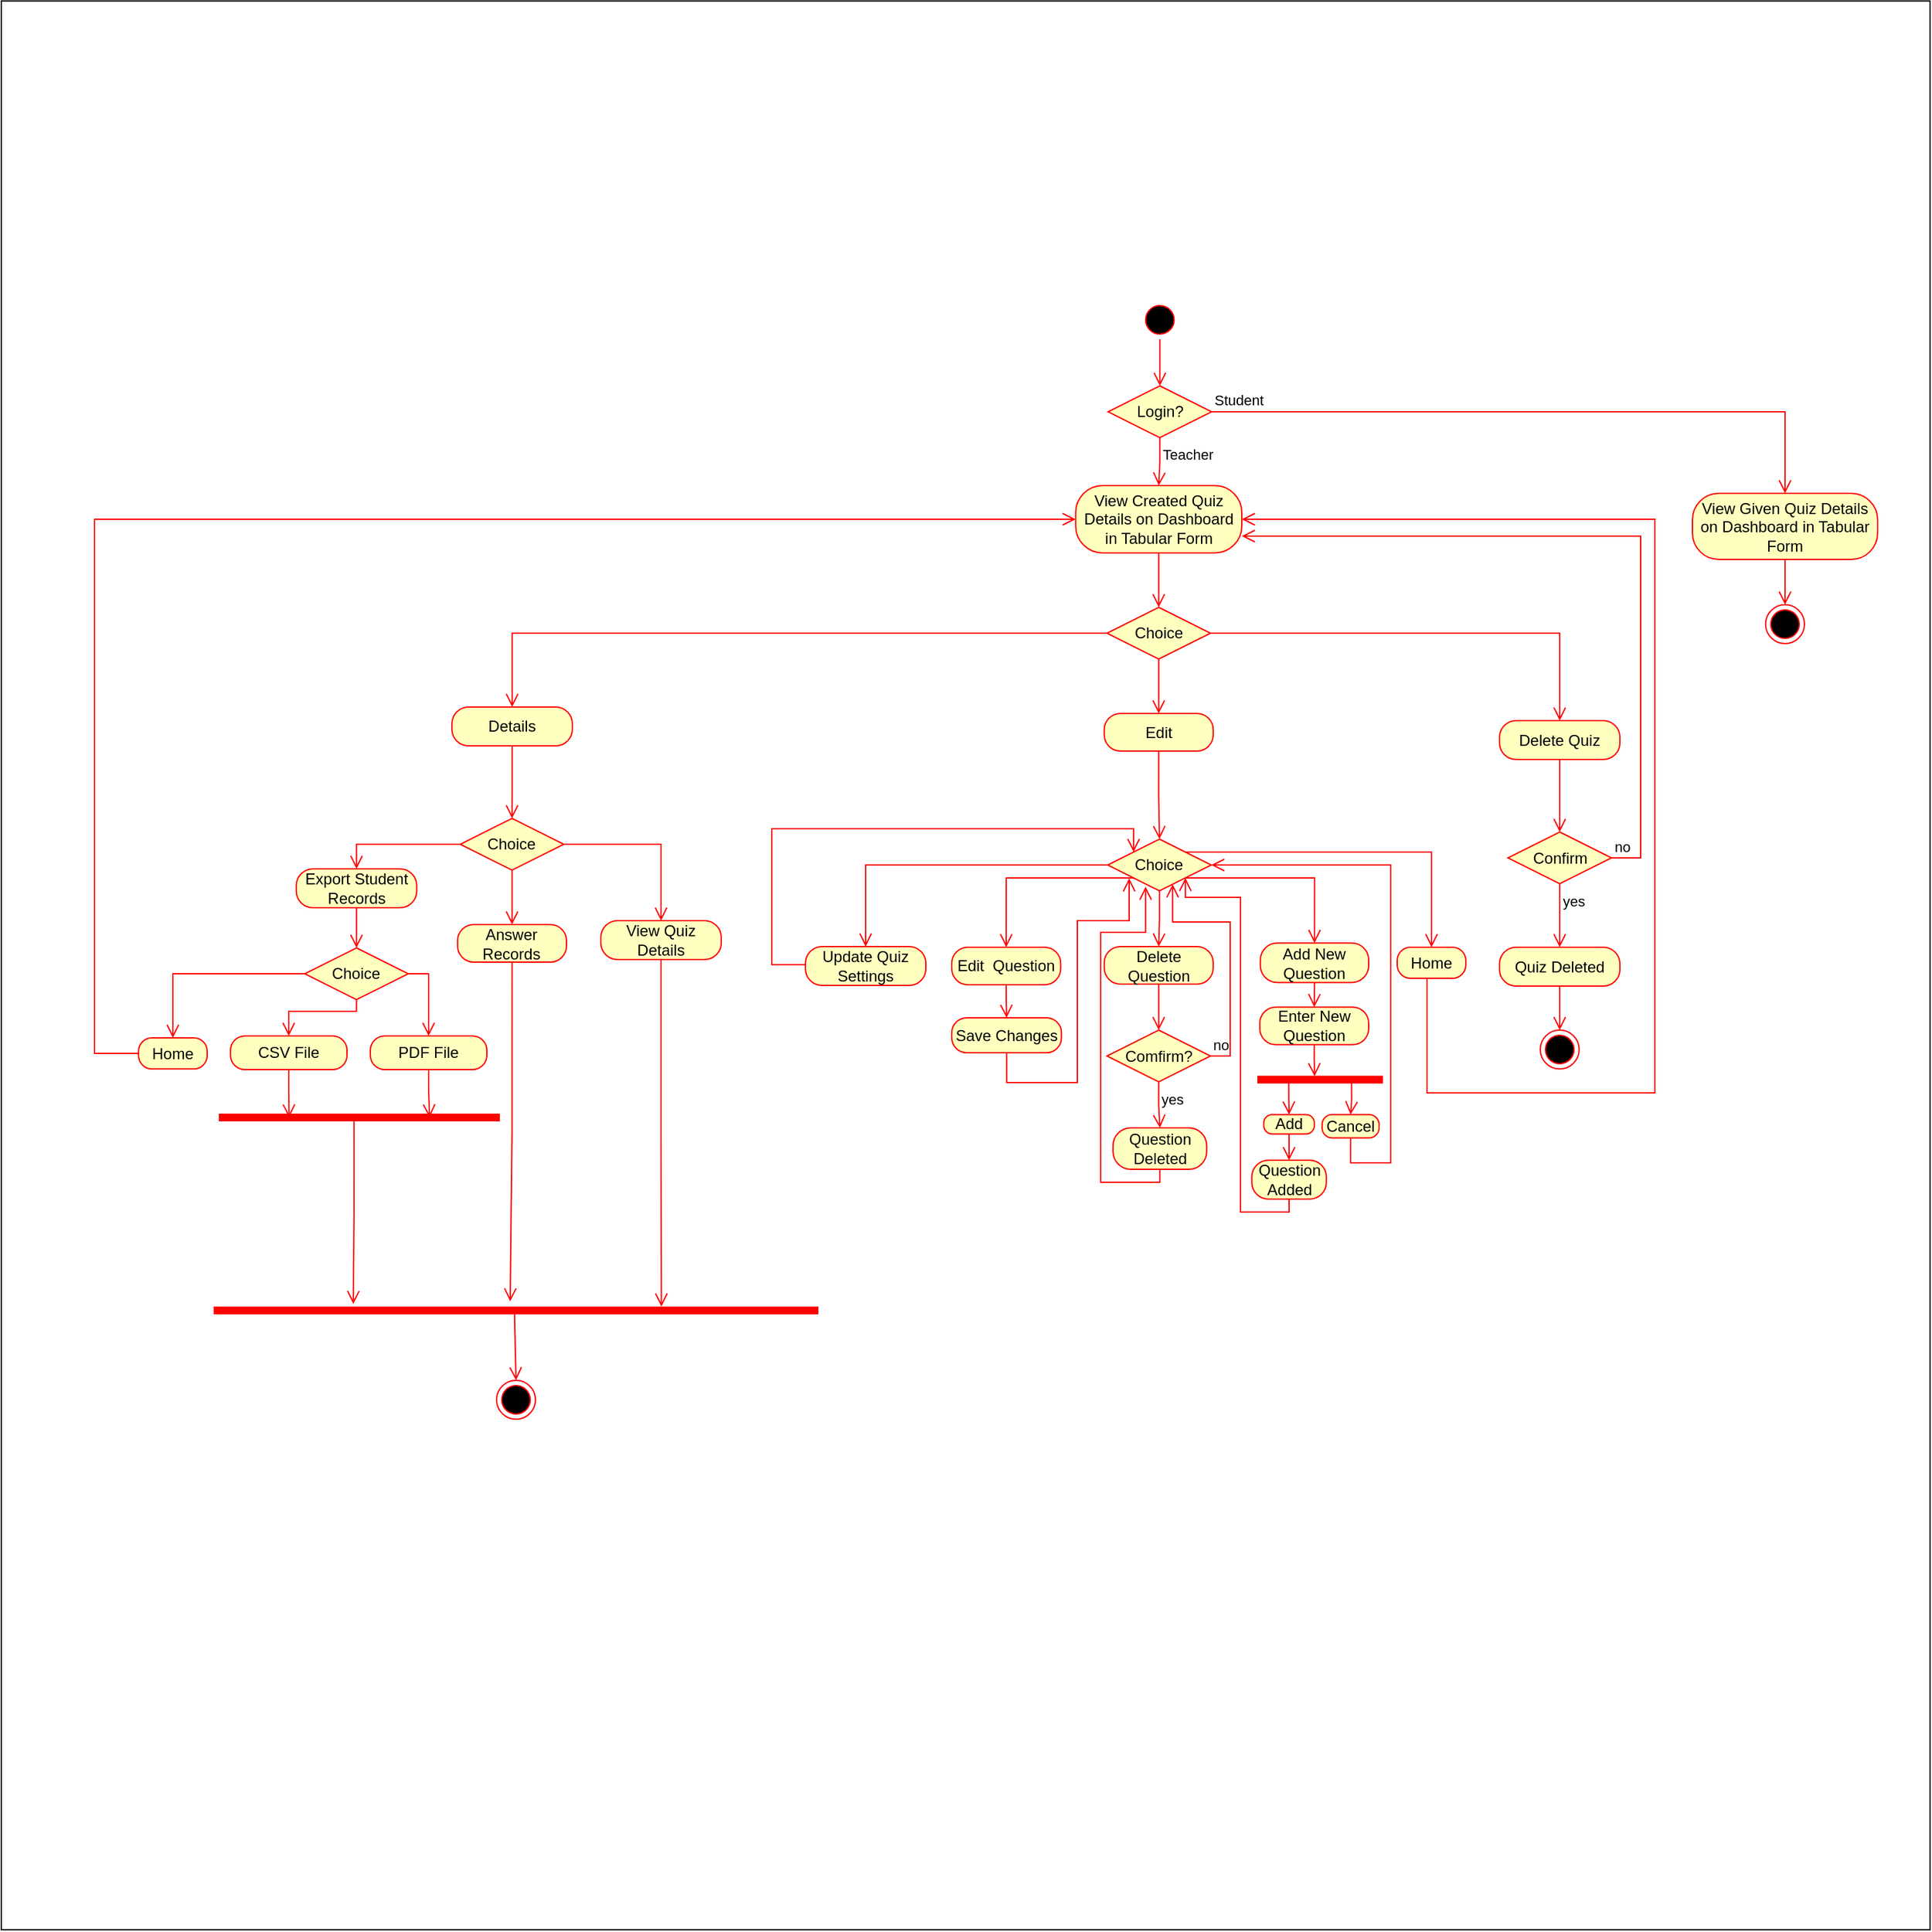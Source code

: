 <mxfile version="23.0.2" type="device">
  <diagram name="Page-1" id="2fJcGlAFP10mFMeL1n3p">
    <mxGraphModel dx="6544" dy="2824" grid="0" gridSize="10" guides="1" tooltips="1" connect="1" arrows="1" fold="1" page="0" pageScale="1" pageWidth="827" pageHeight="1169" math="0" shadow="0">
      <root>
        <mxCell id="0" />
        <mxCell id="1" parent="0" />
        <mxCell id="0Ua5E3VJeulz5l_jUgdA-70" value="" style="whiteSpace=wrap;html=1;aspect=fixed;fillColor=none;" parent="1" vertex="1">
          <mxGeometry x="-2267" y="-325.25" width="1489.5" height="1489.5" as="geometry" />
        </mxCell>
        <mxCell id="vBNEGQhEsHAN2P_JnBU3-4" value="" style="ellipse;html=1;shape=startState;fillColor=#000000;strokeColor=#ff0000;" parent="1" vertex="1">
          <mxGeometry x="-1387.27" y="-94.0" width="30" height="30" as="geometry" />
        </mxCell>
        <mxCell id="vBNEGQhEsHAN2P_JnBU3-5" value="" style="html=1;verticalAlign=bottom;endArrow=open;endSize=8;strokeColor=#ff0000;rounded=0;edgeStyle=orthogonalEdgeStyle;entryX=0.5;entryY=0;entryDx=0;entryDy=0;" parent="1" source="vBNEGQhEsHAN2P_JnBU3-4" target="5RerIEgN9e02NIq5gecx-35" edge="1">
          <mxGeometry relative="1" as="geometry">
            <mxPoint x="-1371.77" y="-33" as="targetPoint" />
          </mxGeometry>
        </mxCell>
        <mxCell id="vBNEGQhEsHAN2P_JnBU3-9" value="Delete Question" style="rounded=1;whiteSpace=wrap;html=1;arcSize=43;fontColor=#000000;fillColor=#ffffc0;strokeColor=#ff0000;" parent="1" vertex="1">
          <mxGeometry x="-1415.22" y="405" width="84.12" height="29" as="geometry" />
        </mxCell>
        <mxCell id="bBVDjb1Iw1jjZOPMRiYV-6" value="Choice" style="rhombus;whiteSpace=wrap;html=1;fontColor=#000000;fillColor=#ffffc0;strokeColor=#ff0000;" parent="1" vertex="1">
          <mxGeometry x="-1412.58" y="322" width="80" height="40" as="geometry" />
        </mxCell>
        <mxCell id="BYvYoB54RzEUqweGQ_cK-1" value="View Created Quiz Details on Dashboard in Tabular Form" style="rounded=1;whiteSpace=wrap;html=1;arcSize=40;fontColor=#000000;fillColor=#ffffc0;strokeColor=#ff0000;" parent="1" vertex="1">
          <mxGeometry x="-1437.29" y="49" width="128.27" height="52" as="geometry" />
        </mxCell>
        <mxCell id="5RerIEgN9e02NIq5gecx-22" value="" style="edgeStyle=orthogonalEdgeStyle;html=1;verticalAlign=bottom;endArrow=open;endSize=8;strokeColor=#ff0000;rounded=0;exitX=0.5;exitY=1;exitDx=0;exitDy=0;entryX=1;entryY=0.5;entryDx=0;entryDy=0;" parent="1" source="TpdrdtEgg3zLDzQh49ds-70" edge="1" target="BYvYoB54RzEUqweGQ_cK-1">
          <mxGeometry relative="1" as="geometry">
            <mxPoint x="-1213.4" y="486" as="targetPoint" />
            <mxPoint x="-1210.65" y="447" as="sourcePoint" />
            <Array as="points">
              <mxPoint x="-1166" y="518" />
              <mxPoint x="-990" y="518" />
              <mxPoint x="-990" y="75" />
            </Array>
          </mxGeometry>
        </mxCell>
        <mxCell id="5RerIEgN9e02NIq5gecx-23" value="" style="html=1;verticalAlign=bottom;endArrow=open;endSize=8;strokeColor=#ff0000;rounded=0;exitX=0;exitY=0.5;exitDx=0;exitDy=0;entryX=0;entryY=0;entryDx=0;entryDy=0;edgeStyle=orthogonalEdgeStyle;" parent="1" source="TpdrdtEgg3zLDzQh49ds-65" edge="1" target="bBVDjb1Iw1jjZOPMRiYV-6">
          <mxGeometry relative="1" as="geometry">
            <mxPoint x="-1555.25" y="486" as="targetPoint" />
            <mxPoint x="-1437" y="448" as="sourcePoint" />
            <Array as="points">
              <mxPoint x="-1672" y="419" />
              <mxPoint x="-1672" y="314" />
              <mxPoint x="-1393" y="314" />
            </Array>
          </mxGeometry>
        </mxCell>
        <mxCell id="5RerIEgN9e02NIq5gecx-30" value="" style="edgeStyle=orthogonalEdgeStyle;html=1;verticalAlign=bottom;endArrow=open;endSize=8;strokeColor=#ff0000;rounded=0;exitX=0.5;exitY=1;exitDx=0;exitDy=0;entryX=0.5;entryY=0;entryDx=0;entryDy=0;" parent="1" source="BYvYoB54RzEUqweGQ_cK-1" target="0Ua5E3VJeulz5l_jUgdA-2" edge="1">
          <mxGeometry relative="1" as="geometry">
            <mxPoint x="-1372.27" y="121.58" as="targetPoint" />
            <mxPoint x="-1361.77" y="165" as="sourcePoint" />
          </mxGeometry>
        </mxCell>
        <mxCell id="5RerIEgN9e02NIq5gecx-35" value="Login?" style="rhombus;whiteSpace=wrap;html=1;fontColor=#000000;fillColor=#ffffc0;strokeColor=#ff0000;" parent="1" vertex="1">
          <mxGeometry x="-1412.27" y="-28" width="80" height="40" as="geometry" />
        </mxCell>
        <mxCell id="5RerIEgN9e02NIq5gecx-36" value="Student" style="edgeStyle=orthogonalEdgeStyle;html=1;align=left;verticalAlign=bottom;endArrow=open;endSize=8;strokeColor=#ff0000;rounded=0;entryX=0.5;entryY=0;entryDx=0;entryDy=0;" parent="1" source="5RerIEgN9e02NIq5gecx-35" target="5RerIEgN9e02NIq5gecx-39" edge="1">
          <mxGeometry x="-1" relative="1" as="geometry">
            <mxPoint x="-785.54" y="-60.58" as="targetPoint" />
          </mxGeometry>
        </mxCell>
        <mxCell id="5RerIEgN9e02NIq5gecx-37" value="Teacher" style="edgeStyle=orthogonalEdgeStyle;html=1;align=left;verticalAlign=top;endArrow=open;endSize=8;strokeColor=#ff0000;rounded=0;entryX=0.5;entryY=0;entryDx=0;entryDy=0;" parent="1" source="5RerIEgN9e02NIq5gecx-35" target="BYvYoB54RzEUqweGQ_cK-1" edge="1">
          <mxGeometry x="-1" relative="1" as="geometry">
            <mxPoint x="-1373.77" y="44" as="targetPoint" />
          </mxGeometry>
        </mxCell>
        <mxCell id="5RerIEgN9e02NIq5gecx-39" value="View Given Quiz Details on Dashboard in Tabular Form" style="rounded=1;whiteSpace=wrap;html=1;arcSize=40;fontColor=#000000;fillColor=#ffffc0;strokeColor=#ff0000;" parent="1" vertex="1">
          <mxGeometry x="-961" y="55" width="143" height="51.02" as="geometry" />
        </mxCell>
        <mxCell id="5RerIEgN9e02NIq5gecx-43" value="" style="edgeStyle=orthogonalEdgeStyle;html=1;verticalAlign=bottom;endArrow=open;endSize=8;strokeColor=#ff0000;rounded=0;exitX=0.5;exitY=1;exitDx=0;exitDy=0;entryX=0.5;entryY=0;entryDx=0;entryDy=0;" parent="1" source="5RerIEgN9e02NIq5gecx-39" target="5RerIEgN9e02NIq5gecx-49" edge="1">
          <mxGeometry relative="1" as="geometry">
            <mxPoint x="-901" y="349.02" as="targetPoint" />
            <mxPoint x="-865.0" y="117" as="sourcePoint" />
          </mxGeometry>
        </mxCell>
        <mxCell id="5RerIEgN9e02NIq5gecx-49" value="" style="ellipse;html=1;shape=endState;fillColor=#000000;strokeColor=#ff0000;" parent="1" vertex="1">
          <mxGeometry x="-904.5" y="141.02" width="30" height="30" as="geometry" />
        </mxCell>
        <mxCell id="TpdrdtEgg3zLDzQh49ds-64" value="" style="edgeStyle=orthogonalEdgeStyle;html=1;verticalAlign=bottom;endArrow=open;endSize=8;strokeColor=#ff0000;rounded=0;exitX=0;exitY=0.5;exitDx=0;exitDy=0;entryX=0.5;entryY=0;entryDx=0;entryDy=0;" parent="1" source="bBVDjb1Iw1jjZOPMRiYV-6" target="TpdrdtEgg3zLDzQh49ds-65" edge="1">
          <mxGeometry relative="1" as="geometry">
            <mxPoint x="-1773.29" y="387" as="targetPoint" />
            <mxPoint x="-1896.54" y="352" as="sourcePoint" />
          </mxGeometry>
        </mxCell>
        <mxCell id="TpdrdtEgg3zLDzQh49ds-65" value="Update Quiz Settings" style="rounded=1;whiteSpace=wrap;html=1;arcSize=43;fontColor=#000000;fillColor=#ffffc0;strokeColor=#ff0000;" parent="1" vertex="1">
          <mxGeometry x="-1646" y="405" width="93" height="30" as="geometry" />
        </mxCell>
        <mxCell id="TpdrdtEgg3zLDzQh49ds-70" value="Home" style="rounded=1;whiteSpace=wrap;html=1;arcSize=43;fontColor=#000000;fillColor=#ffffc0;strokeColor=#ff0000;" parent="1" vertex="1">
          <mxGeometry x="-1189" y="405.5" width="53" height="24" as="geometry" />
        </mxCell>
        <mxCell id="TpdrdtEgg3zLDzQh49ds-77" value="" style="edgeStyle=orthogonalEdgeStyle;html=1;verticalAlign=bottom;endArrow=open;endSize=8;strokeColor=#ff0000;rounded=0;exitX=0.5;exitY=1;exitDx=0;exitDy=0;entryX=0.5;entryY=0;entryDx=0;entryDy=0;" parent="1" source="0Ua5E3VJeulz5l_jUgdA-1" target="bBVDjb1Iw1jjZOPMRiYV-6" edge="1">
          <mxGeometry relative="1" as="geometry">
            <mxPoint x="-1373" y="298" as="targetPoint" />
            <mxPoint x="-1372.27" y="542" as="sourcePoint" />
          </mxGeometry>
        </mxCell>
        <mxCell id="TpdrdtEgg3zLDzQh49ds-86" value="" style="html=1;verticalAlign=bottom;endArrow=open;endSize=8;strokeColor=#ff0000;rounded=0;exitX=0.5;exitY=1;exitDx=0;exitDy=0;entryX=0.5;entryY=0;entryDx=0;entryDy=0;edgeStyle=orthogonalEdgeStyle;" parent="1" source="bBVDjb1Iw1jjZOPMRiYV-6" target="vBNEGQhEsHAN2P_JnBU3-9" edge="1">
          <mxGeometry relative="1" as="geometry">
            <mxPoint x="-1036" y="450" as="targetPoint" />
            <mxPoint x="-1035" y="405" as="sourcePoint" />
          </mxGeometry>
        </mxCell>
        <mxCell id="TpdrdtEgg3zLDzQh49ds-87" value="" style="html=1;verticalAlign=bottom;endArrow=open;endSize=8;strokeColor=#ff0000;rounded=0;exitX=1;exitY=0;exitDx=0;exitDy=0;entryX=0.5;entryY=0;entryDx=0;entryDy=0;edgeStyle=orthogonalEdgeStyle;" parent="1" source="bBVDjb1Iw1jjZOPMRiYV-6" target="TpdrdtEgg3zLDzQh49ds-70" edge="1">
          <mxGeometry relative="1" as="geometry">
            <mxPoint x="-1300.42" y="414" as="targetPoint" />
            <mxPoint x="-1270" y="342" as="sourcePoint" />
          </mxGeometry>
        </mxCell>
        <mxCell id="0Ua5E3VJeulz5l_jUgdA-1" value="Edit" style="rounded=1;whiteSpace=wrap;html=1;arcSize=43;fontColor=#000000;fillColor=#ffffc0;strokeColor=#ff0000;" parent="1" vertex="1">
          <mxGeometry x="-1415.22" y="225" width="84.12" height="29" as="geometry" />
        </mxCell>
        <mxCell id="0Ua5E3VJeulz5l_jUgdA-2" value="Choice" style="rhombus;whiteSpace=wrap;html=1;fontColor=#000000;fillColor=#ffffc0;strokeColor=#ff0000;" parent="1" vertex="1">
          <mxGeometry x="-1413.16" y="143" width="80" height="40" as="geometry" />
        </mxCell>
        <mxCell id="0Ua5E3VJeulz5l_jUgdA-3" value="" style="edgeStyle=orthogonalEdgeStyle;html=1;verticalAlign=bottom;endArrow=open;endSize=8;strokeColor=#ff0000;rounded=0;exitX=0;exitY=0.5;exitDx=0;exitDy=0;entryX=0.5;entryY=0;entryDx=0;entryDy=0;" parent="1" source="0Ua5E3VJeulz5l_jUgdA-2" target="0Ua5E3VJeulz5l_jUgdA-7" edge="1">
          <mxGeometry relative="1" as="geometry">
            <mxPoint x="-1773.87" y="208" as="targetPoint" />
            <mxPoint x="-1897.12" y="173" as="sourcePoint" />
          </mxGeometry>
        </mxCell>
        <mxCell id="0Ua5E3VJeulz5l_jUgdA-4" value="Delete Quiz" style="rounded=1;whiteSpace=wrap;html=1;arcSize=43;fontColor=#000000;fillColor=#ffffc0;strokeColor=#ff0000;" parent="1" vertex="1">
          <mxGeometry x="-1110" y="230.5" width="93" height="30" as="geometry" />
        </mxCell>
        <mxCell id="0Ua5E3VJeulz5l_jUgdA-5" value="" style="html=1;verticalAlign=bottom;endArrow=open;endSize=8;strokeColor=#ff0000;rounded=0;exitX=0.5;exitY=1;exitDx=0;exitDy=0;entryX=0.5;entryY=0;entryDx=0;entryDy=0;edgeStyle=orthogonalEdgeStyle;" parent="1" source="0Ua5E3VJeulz5l_jUgdA-2" target="0Ua5E3VJeulz5l_jUgdA-1" edge="1">
          <mxGeometry relative="1" as="geometry">
            <mxPoint x="-1036.58" y="271" as="targetPoint" />
            <mxPoint x="-1035.58" y="226" as="sourcePoint" />
          </mxGeometry>
        </mxCell>
        <mxCell id="0Ua5E3VJeulz5l_jUgdA-6" value="" style="html=1;verticalAlign=bottom;endArrow=open;endSize=8;strokeColor=#ff0000;rounded=0;exitX=1;exitY=0.5;exitDx=0;exitDy=0;entryX=0.5;entryY=0;entryDx=0;entryDy=0;edgeStyle=orthogonalEdgeStyle;" parent="1" source="0Ua5E3VJeulz5l_jUgdA-2" target="0Ua5E3VJeulz5l_jUgdA-4" edge="1">
          <mxGeometry relative="1" as="geometry">
            <mxPoint x="-1363.58" y="235" as="targetPoint" />
            <mxPoint x="-1363.58" y="193" as="sourcePoint" />
          </mxGeometry>
        </mxCell>
        <mxCell id="0Ua5E3VJeulz5l_jUgdA-7" value="Details" style="rounded=1;whiteSpace=wrap;html=1;arcSize=43;fontColor=#000000;fillColor=#ffffc0;strokeColor=#ff0000;" parent="1" vertex="1">
          <mxGeometry x="-1919" y="220" width="93" height="30" as="geometry" />
        </mxCell>
        <mxCell id="0Ua5E3VJeulz5l_jUgdA-9" value="" style="html=1;verticalAlign=bottom;endArrow=open;endSize=8;strokeColor=#ff0000;rounded=0;exitX=0.5;exitY=1;exitDx=0;exitDy=0;edgeStyle=orthogonalEdgeStyle;entryX=0.5;entryY=0;entryDx=0;entryDy=0;" parent="1" source="vBNEGQhEsHAN2P_JnBU3-9" edge="1" target="AdY6GjGdceSSv15PTf1o-17">
          <mxGeometry relative="1" as="geometry">
            <mxPoint x="-1373" y="460" as="targetPoint" />
            <mxPoint x="-1372.72" y="434" as="sourcePoint" />
          </mxGeometry>
        </mxCell>
        <mxCell id="0Ua5E3VJeulz5l_jUgdA-25" value="Answer Records" style="rounded=1;whiteSpace=wrap;html=1;arcSize=43;fontColor=#000000;fillColor=#ffffc0;strokeColor=#ff0000;direction=east;flipH=0;" parent="1" vertex="1">
          <mxGeometry x="-1914.64" y="388" width="84.12" height="29" as="geometry" />
        </mxCell>
        <mxCell id="0Ua5E3VJeulz5l_jUgdA-26" value="Choice" style="rhombus;whiteSpace=wrap;html=1;fontColor=#000000;fillColor=#ffffc0;strokeColor=#ff0000;direction=east;flipH=0;" parent="1" vertex="1">
          <mxGeometry x="-1912.58" y="306" width="80" height="40" as="geometry" />
        </mxCell>
        <mxCell id="0Ua5E3VJeulz5l_jUgdA-28" value="" style="shape=line;html=1;strokeWidth=6;strokeColor=#ff0000;direction=east;flipH=0;" parent="1" vertex="1">
          <mxGeometry x="-2103" y="681" width="467" height="10" as="geometry" />
        </mxCell>
        <mxCell id="0Ua5E3VJeulz5l_jUgdA-29" value="" style="edgeStyle=orthogonalEdgeStyle;html=1;verticalAlign=bottom;endArrow=open;endSize=8;strokeColor=#ff0000;rounded=0;entryX=0.75;entryY=0.5;entryDx=0;entryDy=0;entryPerimeter=0;exitX=0.481;exitY=0.54;exitDx=0;exitDy=0;exitPerimeter=0;" parent="1" source="0Ua5E3VJeulz5l_jUgdA-42" edge="1">
          <mxGeometry relative="1" as="geometry">
            <mxPoint x="-1995.17" y="681" as="targetPoint" />
            <mxPoint x="-2222.127" y="492" as="sourcePoint" />
          </mxGeometry>
        </mxCell>
        <mxCell id="0Ua5E3VJeulz5l_jUgdA-30" value="" style="edgeStyle=orthogonalEdgeStyle;html=1;verticalAlign=bottom;endArrow=open;endSize=8;strokeColor=#ff0000;rounded=0;exitX=0.5;exitY=1;exitDx=0;exitDy=0;entryX=0.25;entryY=0.5;entryDx=0;entryDy=0;entryPerimeter=0;" parent="1" source="0Ua5E3VJeulz5l_jUgdA-32" edge="1">
          <mxGeometry relative="1" as="geometry">
            <mxPoint x="-1757.25" y="683" as="targetPoint" />
            <mxPoint x="-1528.7" y="487" as="sourcePoint" />
          </mxGeometry>
        </mxCell>
        <mxCell id="0Ua5E3VJeulz5l_jUgdA-31" value="" style="edgeStyle=orthogonalEdgeStyle;html=1;verticalAlign=bottom;endArrow=open;endSize=8;strokeColor=#ff0000;rounded=0;exitX=1;exitY=0.5;exitDx=0;exitDy=0;entryX=0.5;entryY=0;entryDx=0;entryDy=0;" parent="1" source="0Ua5E3VJeulz5l_jUgdA-26" target="0Ua5E3VJeulz5l_jUgdA-32" edge="1">
          <mxGeometry relative="1" as="geometry">
            <mxPoint x="-2273.29" y="371" as="targetPoint" />
            <mxPoint x="-2396.54" y="336" as="sourcePoint" />
          </mxGeometry>
        </mxCell>
        <mxCell id="0Ua5E3VJeulz5l_jUgdA-32" value="View Quiz Details" style="rounded=1;whiteSpace=wrap;html=1;arcSize=43;fontColor=#000000;fillColor=#ffffc0;strokeColor=#ff0000;direction=east;flipH=0;" parent="1" vertex="1">
          <mxGeometry x="-1804" y="385" width="93" height="30" as="geometry" />
        </mxCell>
        <mxCell id="0Ua5E3VJeulz5l_jUgdA-33" value="Export Student Records" style="rounded=1;whiteSpace=wrap;html=1;arcSize=43;fontColor=#000000;fillColor=#ffffc0;strokeColor=#ff0000;direction=east;flipH=0;" parent="1" vertex="1">
          <mxGeometry x="-2039.19" y="345" width="93" height="30" as="geometry" />
        </mxCell>
        <mxCell id="0Ua5E3VJeulz5l_jUgdA-34" value="" style="html=1;verticalAlign=bottom;endArrow=open;endSize=8;strokeColor=#ff0000;rounded=0;exitX=0.5;exitY=1;exitDx=0;exitDy=0;entryX=0.5;entryY=0;entryDx=0;entryDy=0;edgeStyle=orthogonalEdgeStyle;" parent="1" source="0Ua5E3VJeulz5l_jUgdA-26" target="0Ua5E3VJeulz5l_jUgdA-25" edge="1">
          <mxGeometry relative="1" as="geometry">
            <mxPoint x="-1536" y="434" as="targetPoint" />
            <mxPoint x="-1535" y="389" as="sourcePoint" />
          </mxGeometry>
        </mxCell>
        <mxCell id="0Ua5E3VJeulz5l_jUgdA-35" value="" style="html=1;verticalAlign=bottom;endArrow=open;endSize=8;strokeColor=#ff0000;rounded=0;exitX=0;exitY=0.5;exitDx=0;exitDy=0;entryX=0.5;entryY=0;entryDx=0;entryDy=0;edgeStyle=orthogonalEdgeStyle;" parent="1" source="0Ua5E3VJeulz5l_jUgdA-26" target="0Ua5E3VJeulz5l_jUgdA-33" edge="1">
          <mxGeometry relative="1" as="geometry">
            <mxPoint x="-1861" y="397" as="targetPoint" />
            <mxPoint x="-1910.58" y="325" as="sourcePoint" />
          </mxGeometry>
        </mxCell>
        <mxCell id="0Ua5E3VJeulz5l_jUgdA-36" value="" style="edgeStyle=orthogonalEdgeStyle;html=1;verticalAlign=bottom;endArrow=open;endSize=8;strokeColor=#ff0000;rounded=0;entryX=0.5;entryY=0;entryDx=0;entryDy=0;exitX=0.5;exitY=0;exitDx=0;exitDy=0;" parent="1" target="0Ua5E3VJeulz5l_jUgdA-51" edge="1">
          <mxGeometry relative="1" as="geometry">
            <mxPoint x="-1870.2" y="733" as="targetPoint" />
            <mxPoint x="-1870.62" y="689" as="sourcePoint" />
          </mxGeometry>
        </mxCell>
        <mxCell id="0Ua5E3VJeulz5l_jUgdA-37" value="" style="html=1;verticalAlign=bottom;endArrow=open;endSize=8;strokeColor=#ff0000;rounded=0;exitX=0.5;exitY=1;exitDx=0;exitDy=0;edgeStyle=orthogonalEdgeStyle;" parent="1" source="0Ua5E3VJeulz5l_jUgdA-25" edge="1">
          <mxGeometry relative="1" as="geometry">
            <mxPoint x="-1874" y="679" as="targetPoint" />
            <mxPoint x="-1875.68" y="489" as="sourcePoint" />
          </mxGeometry>
        </mxCell>
        <mxCell id="0Ua5E3VJeulz5l_jUgdA-38" value="" style="html=1;verticalAlign=bottom;endArrow=open;endSize=8;strokeColor=#ff0000;rounded=0;exitX=0.5;exitY=1;exitDx=0;exitDy=0;entryX=0.5;entryY=0;entryDx=0;entryDy=0;edgeStyle=orthogonalEdgeStyle;" parent="1" source="0Ua5E3VJeulz5l_jUgdA-7" target="0Ua5E3VJeulz5l_jUgdA-26" edge="1">
          <mxGeometry relative="1" as="geometry">
            <mxPoint x="-1864" y="398" as="targetPoint" />
            <mxPoint x="-1864" y="356" as="sourcePoint" />
          </mxGeometry>
        </mxCell>
        <mxCell id="0Ua5E3VJeulz5l_jUgdA-41" value="Choice" style="rhombus;whiteSpace=wrap;html=1;fontColor=#000000;fillColor=#ffffc0;strokeColor=#ff0000;direction=east;flipH=0;" parent="1" vertex="1">
          <mxGeometry x="-2032.69" y="406" width="80" height="40" as="geometry" />
        </mxCell>
        <mxCell id="0Ua5E3VJeulz5l_jUgdA-42" value="" style="shape=line;html=1;strokeWidth=6;strokeColor=#ff0000;direction=east;flipH=0;" parent="1" vertex="1">
          <mxGeometry x="-2099" y="532" width="217" height="10" as="geometry" />
        </mxCell>
        <mxCell id="0Ua5E3VJeulz5l_jUgdA-43" value="" style="edgeStyle=orthogonalEdgeStyle;html=1;verticalAlign=bottom;endArrow=open;endSize=8;strokeColor=#ff0000;rounded=0;exitX=0.5;exitY=1;exitDx=0;exitDy=0;entryX=0.75;entryY=0.5;entryDx=0;entryDy=0;entryPerimeter=0;" parent="1" source="0Ua5E3VJeulz5l_jUgdA-47" target="0Ua5E3VJeulz5l_jUgdA-42" edge="1">
          <mxGeometry relative="1" as="geometry">
            <mxPoint x="-1977.71" y="580" as="targetPoint" />
            <mxPoint x="-1977.71" y="549" as="sourcePoint" />
          </mxGeometry>
        </mxCell>
        <mxCell id="0Ua5E3VJeulz5l_jUgdA-44" value="" style="edgeStyle=orthogonalEdgeStyle;html=1;verticalAlign=bottom;endArrow=open;endSize=8;strokeColor=#ff0000;rounded=0;exitX=0.5;exitY=1;exitDx=0;exitDy=0;entryX=0.25;entryY=0.5;entryDx=0;entryDy=0;entryPerimeter=0;" parent="1" source="0Ua5E3VJeulz5l_jUgdA-46" target="0Ua5E3VJeulz5l_jUgdA-42" edge="1">
          <mxGeometry relative="1" as="geometry">
            <mxPoint x="-1883.69" y="597" as="targetPoint" />
            <mxPoint x="-1881.2" y="550" as="sourcePoint" />
          </mxGeometry>
        </mxCell>
        <mxCell id="0Ua5E3VJeulz5l_jUgdA-45" value="" style="edgeStyle=orthogonalEdgeStyle;html=1;verticalAlign=bottom;endArrow=open;endSize=8;strokeColor=#ff0000;rounded=0;exitX=0.5;exitY=1;exitDx=0;exitDy=0;entryX=0.5;entryY=0;entryDx=0;entryDy=0;" parent="1" source="0Ua5E3VJeulz5l_jUgdA-41" target="0Ua5E3VJeulz5l_jUgdA-46" edge="1">
          <mxGeometry relative="1" as="geometry">
            <mxPoint x="-2384.71" y="451" as="targetPoint" />
            <mxPoint x="-2507.96" y="416" as="sourcePoint" />
            <Array as="points">
              <mxPoint x="-1993" y="455" />
              <mxPoint x="-2045" y="455" />
            </Array>
          </mxGeometry>
        </mxCell>
        <mxCell id="0Ua5E3VJeulz5l_jUgdA-46" value="CSV File" style="rounded=1;whiteSpace=wrap;html=1;arcSize=43;fontColor=#000000;fillColor=#ffffc0;strokeColor=#ff0000;direction=east;flipH=0;" parent="1" vertex="1">
          <mxGeometry x="-2090" y="474" width="90" height="26" as="geometry" />
        </mxCell>
        <mxCell id="0Ua5E3VJeulz5l_jUgdA-47" value="PDF File" style="rounded=1;whiteSpace=wrap;html=1;arcSize=43;fontColor=#000000;fillColor=#ffffc0;strokeColor=#ff0000;direction=east;flipH=0;" parent="1" vertex="1">
          <mxGeometry x="-1982" y="474" width="90" height="26" as="geometry" />
        </mxCell>
        <mxCell id="0Ua5E3VJeulz5l_jUgdA-49" value="" style="html=1;verticalAlign=bottom;endArrow=open;endSize=8;strokeColor=#ff0000;rounded=0;exitX=1;exitY=0.5;exitDx=0;exitDy=0;entryX=0.5;entryY=0;entryDx=0;entryDy=0;edgeStyle=orthogonalEdgeStyle;" parent="1" source="0Ua5E3VJeulz5l_jUgdA-41" target="0Ua5E3VJeulz5l_jUgdA-47" edge="1">
          <mxGeometry relative="1" as="geometry">
            <mxPoint x="-1974.42" y="478" as="targetPoint" />
            <mxPoint x="-1974.42" y="436" as="sourcePoint" />
          </mxGeometry>
        </mxCell>
        <mxCell id="0Ua5E3VJeulz5l_jUgdA-51" value="" style="ellipse;html=1;shape=endState;fillColor=#000000;strokeColor=#ff0000;direction=east;flipH=0;" parent="1" vertex="1">
          <mxGeometry x="-1884.5" y="740" width="30" height="30" as="geometry" />
        </mxCell>
        <mxCell id="0Ua5E3VJeulz5l_jUgdA-59" value="" style="edgeStyle=orthogonalEdgeStyle;html=1;verticalAlign=bottom;endArrow=open;endSize=8;strokeColor=#ff0000;rounded=0;exitX=0.5;exitY=1;exitDx=0;exitDy=0;entryX=0.5;entryY=0;entryDx=0;entryDy=0;" parent="1" source="0Ua5E3VJeulz5l_jUgdA-4" target="0Ua5E3VJeulz5l_jUgdA-60" edge="1">
          <mxGeometry relative="1" as="geometry">
            <mxPoint x="-1063" y="310.5" as="targetPoint" />
            <mxPoint x="-1217" y="446.5" as="sourcePoint" />
          </mxGeometry>
        </mxCell>
        <mxCell id="0Ua5E3VJeulz5l_jUgdA-60" value="Confirm" style="rhombus;whiteSpace=wrap;html=1;fontColor=#000000;fillColor=#ffffc0;strokeColor=#ff0000;" parent="1" vertex="1">
          <mxGeometry x="-1103.5" y="316.5" width="80" height="40" as="geometry" />
        </mxCell>
        <mxCell id="0Ua5E3VJeulz5l_jUgdA-61" value="no" style="html=1;align=left;verticalAlign=bottom;endArrow=open;endSize=8;strokeColor=#ff0000;rounded=0;entryX=1;entryY=0.75;entryDx=0;entryDy=0;exitX=1;exitY=0.5;exitDx=0;exitDy=0;edgeStyle=orthogonalEdgeStyle;" parent="1" source="0Ua5E3VJeulz5l_jUgdA-60" target="BYvYoB54RzEUqweGQ_cK-1" edge="1">
          <mxGeometry x="-1" relative="1" as="geometry">
            <mxPoint x="-1309" y="85" as="targetPoint" />
            <Array as="points">
              <mxPoint x="-1001" y="337" />
              <mxPoint x="-1001" y="88" />
            </Array>
          </mxGeometry>
        </mxCell>
        <mxCell id="0Ua5E3VJeulz5l_jUgdA-62" value="yes" style="edgeStyle=orthogonalEdgeStyle;html=1;align=left;verticalAlign=top;endArrow=open;endSize=8;strokeColor=#ff0000;rounded=0;entryX=0.5;entryY=0;entryDx=0;entryDy=0;" parent="1" source="0Ua5E3VJeulz5l_jUgdA-60" target="0Ua5E3VJeulz5l_jUgdA-63" edge="1">
          <mxGeometry x="-1" relative="1" as="geometry">
            <mxPoint x="-1064" y="403.5" as="targetPoint" />
          </mxGeometry>
        </mxCell>
        <mxCell id="0Ua5E3VJeulz5l_jUgdA-63" value="Quiz Deleted" style="rounded=1;whiteSpace=wrap;html=1;arcSize=43;fontColor=#000000;fillColor=#ffffc0;strokeColor=#ff0000;" parent="1" vertex="1">
          <mxGeometry x="-1110" y="405.5" width="93" height="30" as="geometry" />
        </mxCell>
        <mxCell id="0Ua5E3VJeulz5l_jUgdA-64" value="" style="edgeStyle=orthogonalEdgeStyle;html=1;verticalAlign=bottom;endArrow=open;endSize=8;strokeColor=#ff0000;rounded=0;exitX=0.5;exitY=1;exitDx=0;exitDy=0;entryX=0.5;entryY=0;entryDx=0;entryDy=0;" parent="1" source="0Ua5E3VJeulz5l_jUgdA-63" target="0Ua5E3VJeulz5l_jUgdA-65" edge="1">
          <mxGeometry relative="1" as="geometry">
            <mxPoint x="-1063" y="465.5" as="targetPoint" />
            <mxPoint x="-1053" y="270.5" as="sourcePoint" />
          </mxGeometry>
        </mxCell>
        <mxCell id="0Ua5E3VJeulz5l_jUgdA-65" value="" style="ellipse;html=1;shape=endState;fillColor=#000000;strokeColor=#ff0000;" parent="1" vertex="1">
          <mxGeometry x="-1078.5" y="469.5" width="30" height="30" as="geometry" />
        </mxCell>
        <mxCell id="0Ua5E3VJeulz5l_jUgdA-67" value="" style="html=1;verticalAlign=bottom;endArrow=open;endSize=8;strokeColor=#ff0000;rounded=0;exitX=0.5;exitY=1;exitDx=0;exitDy=0;entryX=0.5;entryY=0;entryDx=0;entryDy=0;edgeStyle=orthogonalEdgeStyle;" parent="1" source="0Ua5E3VJeulz5l_jUgdA-33" target="0Ua5E3VJeulz5l_jUgdA-41" edge="1">
          <mxGeometry relative="1" as="geometry">
            <mxPoint x="-2105.42" y="393" as="targetPoint" />
            <mxPoint x="-2105.42" y="351" as="sourcePoint" />
          </mxGeometry>
        </mxCell>
        <mxCell id="47kWRe6Ud4S-gsLlYmcf-1" value="" style="html=1;verticalAlign=bottom;endArrow=open;endSize=8;strokeColor=#ff0000;rounded=0;exitX=0;exitY=1;exitDx=0;exitDy=0;entryX=0.5;entryY=0;entryDx=0;entryDy=0;edgeStyle=orthogonalEdgeStyle;" parent="1" source="bBVDjb1Iw1jjZOPMRiYV-6" target="47kWRe6Ud4S-gsLlYmcf-2" edge="1">
          <mxGeometry relative="1" as="geometry">
            <mxPoint x="-1363" y="414" as="targetPoint" />
            <mxPoint x="-1363" y="372" as="sourcePoint" />
          </mxGeometry>
        </mxCell>
        <mxCell id="47kWRe6Ud4S-gsLlYmcf-2" value="Edit&amp;nbsp; Question" style="rounded=1;whiteSpace=wrap;html=1;arcSize=43;fontColor=#000000;fillColor=#ffffc0;strokeColor=#ff0000;" parent="1" vertex="1">
          <mxGeometry x="-1533.0" y="405.5" width="84.12" height="29" as="geometry" />
        </mxCell>
        <mxCell id="47kWRe6Ud4S-gsLlYmcf-3" value="" style="html=1;verticalAlign=bottom;endArrow=open;endSize=8;strokeColor=#ff0000;rounded=0;exitX=0.5;exitY=1;exitDx=0;exitDy=0;edgeStyle=orthogonalEdgeStyle;entryX=0.5;entryY=0;entryDx=0;entryDy=0;" parent="1" source="47kWRe6Ud4S-gsLlYmcf-2" target="AdY6GjGdceSSv15PTf1o-28" edge="1">
          <mxGeometry relative="1" as="geometry">
            <mxPoint x="-1491" y="459" as="targetPoint" />
            <mxPoint x="-1363" y="443" as="sourcePoint" />
          </mxGeometry>
        </mxCell>
        <mxCell id="AdY6GjGdceSSv15PTf1o-1" value="Add New Question" style="rounded=1;whiteSpace=wrap;html=1;arcSize=43;fontColor=#000000;fillColor=#ffffc0;strokeColor=#ff0000;" vertex="1" parent="1">
          <mxGeometry x="-1294.69" y="402.25" width="83.69" height="30.5" as="geometry" />
        </mxCell>
        <mxCell id="AdY6GjGdceSSv15PTf1o-2" value="" style="html=1;verticalAlign=bottom;endArrow=open;endSize=8;strokeColor=#ff0000;rounded=0;exitX=1;exitY=1;exitDx=0;exitDy=0;entryX=0.5;entryY=0;entryDx=0;entryDy=0;edgeStyle=orthogonalEdgeStyle;" edge="1" target="AdY6GjGdceSSv15PTf1o-1" parent="1" source="bBVDjb1Iw1jjZOPMRiYV-6">
          <mxGeometry relative="1" as="geometry">
            <mxPoint x="-958.36" y="450" as="targetPoint" />
            <mxPoint x="-1295.36" y="362" as="sourcePoint" />
          </mxGeometry>
        </mxCell>
        <mxCell id="AdY6GjGdceSSv15PTf1o-3" value="" style="html=1;verticalAlign=bottom;endArrow=open;endSize=8;strokeColor=#ff0000;rounded=0;exitX=0.5;exitY=1;exitDx=0;exitDy=0;edgeStyle=orthogonalEdgeStyle;entryX=0.5;entryY=0;entryDx=0;entryDy=0;" edge="1" source="AdY6GjGdceSSv15PTf1o-1" parent="1" target="AdY6GjGdceSSv15PTf1o-5">
          <mxGeometry relative="1" as="geometry">
            <mxPoint x="-1253" y="466.75" as="targetPoint" />
            <mxPoint x="-1262.08" y="431.75" as="sourcePoint" />
          </mxGeometry>
        </mxCell>
        <mxCell id="AdY6GjGdceSSv15PTf1o-5" value="Enter New Question" style="rounded=1;whiteSpace=wrap;html=1;arcSize=43;fontColor=#000000;fillColor=#ffffc0;strokeColor=#ff0000;" vertex="1" parent="1">
          <mxGeometry x="-1295.12" y="451.75" width="84.12" height="29" as="geometry" />
        </mxCell>
        <mxCell id="AdY6GjGdceSSv15PTf1o-6" value="" style="html=1;verticalAlign=bottom;endArrow=open;endSize=8;strokeColor=#ff0000;rounded=0;exitX=0.5;exitY=1;exitDx=0;exitDy=0;edgeStyle=orthogonalEdgeStyle;entryX=0.456;entryY=0.239;entryDx=0;entryDy=0;entryPerimeter=0;" edge="1" parent="1" source="AdY6GjGdceSSv15PTf1o-5" target="AdY6GjGdceSSv15PTf1o-9">
          <mxGeometry relative="1" as="geometry">
            <mxPoint x="-1253" y="508.75" as="targetPoint" />
            <mxPoint x="-1330" y="440.75" as="sourcePoint" />
          </mxGeometry>
        </mxCell>
        <mxCell id="AdY6GjGdceSSv15PTf1o-7" value="Add" style="rounded=1;whiteSpace=wrap;html=1;arcSize=43;fontColor=#000000;fillColor=#ffffc0;strokeColor=#ff0000;" vertex="1" parent="1">
          <mxGeometry x="-1292" y="534.75" width="39" height="15" as="geometry" />
        </mxCell>
        <mxCell id="AdY6GjGdceSSv15PTf1o-8" value="" style="html=1;verticalAlign=bottom;endArrow=open;endSize=8;strokeColor=#ff0000;rounded=0;exitX=0.5;exitY=1;exitDx=0;exitDy=0;edgeStyle=orthogonalEdgeStyle;entryX=0.5;entryY=0;entryDx=0;entryDy=0;" edge="1" source="AdY6GjGdceSSv15PTf1o-7" parent="1" target="AdY6GjGdceSSv15PTf1o-22">
          <mxGeometry relative="1" as="geometry">
            <mxPoint x="-1273" y="579" as="targetPoint" />
            <mxPoint x="-1329.57" y="506.75" as="sourcePoint" />
          </mxGeometry>
        </mxCell>
        <mxCell id="AdY6GjGdceSSv15PTf1o-9" value="" style="shape=line;html=1;strokeWidth=6;strokeColor=#ff0000;" vertex="1" parent="1">
          <mxGeometry x="-1297" y="502.75" width="97" height="10" as="geometry" />
        </mxCell>
        <mxCell id="AdY6GjGdceSSv15PTf1o-10" value="" style="html=1;verticalAlign=bottom;endArrow=open;endSize=8;strokeColor=#ff0000;rounded=0;exitX=0.25;exitY=0.5;exitDx=0;exitDy=0;edgeStyle=orthogonalEdgeStyle;exitPerimeter=0;entryX=0.5;entryY=0;entryDx=0;entryDy=0;" edge="1" parent="1" source="AdY6GjGdceSSv15PTf1o-9" target="AdY6GjGdceSSv15PTf1o-7">
          <mxGeometry relative="1" as="geometry">
            <mxPoint x="-1276.02" y="538.75" as="targetPoint" />
            <mxPoint x="-1276.02" y="509.75" as="sourcePoint" />
          </mxGeometry>
        </mxCell>
        <mxCell id="AdY6GjGdceSSv15PTf1o-13" value="" style="html=1;verticalAlign=bottom;endArrow=open;endSize=8;strokeColor=#ff0000;rounded=0;exitX=0.5;exitY=1;exitDx=0;exitDy=0;edgeStyle=orthogonalEdgeStyle;entryX=1;entryY=0.5;entryDx=0;entryDy=0;" edge="1" source="AdY6GjGdceSSv15PTf1o-14" parent="1" target="bBVDjb1Iw1jjZOPMRiYV-6">
          <mxGeometry relative="1" as="geometry">
            <mxPoint x="-1222.31" y="581.75" as="targetPoint" />
            <mxPoint x="-1276.88" y="509.75" as="sourcePoint" />
            <Array as="points">
              <mxPoint x="-1225" y="572" />
              <mxPoint x="-1194" y="572" />
              <mxPoint x="-1194" y="342" />
            </Array>
          </mxGeometry>
        </mxCell>
        <mxCell id="AdY6GjGdceSSv15PTf1o-14" value="Cancel" style="rounded=1;whiteSpace=wrap;html=1;arcSize=43;fontColor=#000000;fillColor=#ffffc0;strokeColor=#ff0000;" vertex="1" parent="1">
          <mxGeometry x="-1247" y="534.75" width="44" height="18" as="geometry" />
        </mxCell>
        <mxCell id="AdY6GjGdceSSv15PTf1o-15" value="" style="html=1;verticalAlign=bottom;endArrow=open;endSize=8;strokeColor=#ff0000;rounded=0;exitX=0.75;exitY=0.5;exitDx=0;exitDy=0;edgeStyle=orthogonalEdgeStyle;exitPerimeter=0;entryX=0.5;entryY=0;entryDx=0;entryDy=0;" edge="1" target="AdY6GjGdceSSv15PTf1o-14" parent="1" source="AdY6GjGdceSSv15PTf1o-9">
          <mxGeometry relative="1" as="geometry">
            <mxPoint x="-1223.33" y="541.75" as="targetPoint" />
            <mxPoint x="-1220.31" y="510.75" as="sourcePoint" />
          </mxGeometry>
        </mxCell>
        <mxCell id="AdY6GjGdceSSv15PTf1o-17" value="Comfirm?" style="rhombus;whiteSpace=wrap;html=1;fontColor=#000000;fillColor=#ffffc0;strokeColor=#ff0000;" vertex="1" parent="1">
          <mxGeometry x="-1413.16" y="469.5" width="80" height="40" as="geometry" />
        </mxCell>
        <mxCell id="AdY6GjGdceSSv15PTf1o-18" value="no" style="edgeStyle=orthogonalEdgeStyle;html=1;align=left;verticalAlign=bottom;endArrow=open;endSize=8;strokeColor=#ff0000;rounded=0;entryX=0.627;entryY=0.872;entryDx=0;entryDy=0;exitX=1;exitY=0.5;exitDx=0;exitDy=0;entryPerimeter=0;" edge="1" source="AdY6GjGdceSSv15PTf1o-17" parent="1" target="bBVDjb1Iw1jjZOPMRiYV-6">
          <mxGeometry x="-1" relative="1" as="geometry">
            <mxPoint x="-1284" y="458" as="targetPoint" />
            <Array as="points">
              <mxPoint x="-1318" y="489" />
              <mxPoint x="-1318" y="386" />
              <mxPoint x="-1362" y="386" />
            </Array>
          </mxGeometry>
        </mxCell>
        <mxCell id="AdY6GjGdceSSv15PTf1o-19" value="yes" style="edgeStyle=orthogonalEdgeStyle;html=1;align=left;verticalAlign=top;endArrow=open;endSize=8;strokeColor=#ff0000;rounded=0;exitX=0.5;exitY=1;exitDx=0;exitDy=0;entryX=0.5;entryY=0;entryDx=0;entryDy=0;" edge="1" source="AdY6GjGdceSSv15PTf1o-17" parent="1" target="AdY6GjGdceSSv15PTf1o-20">
          <mxGeometry x="-1" relative="1" as="geometry">
            <mxPoint x="-1373" y="542" as="targetPoint" />
          </mxGeometry>
        </mxCell>
        <mxCell id="AdY6GjGdceSSv15PTf1o-20" value="Question Deleted" style="rounded=1;whiteSpace=wrap;html=1;arcSize=43;fontColor=#000000;fillColor=#ffffc0;strokeColor=#ff0000;" vertex="1" parent="1">
          <mxGeometry x="-1408.44" y="545" width="72.33" height="32" as="geometry" />
        </mxCell>
        <mxCell id="AdY6GjGdceSSv15PTf1o-21" value="" style="html=1;verticalAlign=bottom;endArrow=open;endSize=8;strokeColor=#ff0000;rounded=0;exitX=0.5;exitY=1;exitDx=0;exitDy=0;edgeStyle=orthogonalEdgeStyle;entryX=0.366;entryY=0.918;entryDx=0;entryDy=0;entryPerimeter=0;" edge="1" parent="1" source="AdY6GjGdceSSv15PTf1o-20" target="bBVDjb1Iw1jjZOPMRiYV-6">
          <mxGeometry relative="1" as="geometry">
            <mxPoint x="-1378" y="364" as="targetPoint" />
            <mxPoint x="-1368.16" y="583" as="sourcePoint" />
            <Array as="points">
              <mxPoint x="-1372" y="587" />
              <mxPoint x="-1418" y="587" />
              <mxPoint x="-1418" y="394" />
              <mxPoint x="-1383" y="394" />
            </Array>
          </mxGeometry>
        </mxCell>
        <mxCell id="AdY6GjGdceSSv15PTf1o-22" value="Question Added" style="rounded=1;whiteSpace=wrap;html=1;arcSize=43;fontColor=#000000;fillColor=#ffffc0;strokeColor=#ff0000;" vertex="1" parent="1">
          <mxGeometry x="-1301.28" y="570" width="57.56" height="30" as="geometry" />
        </mxCell>
        <mxCell id="AdY6GjGdceSSv15PTf1o-23" value="" style="html=1;verticalAlign=bottom;endArrow=open;endSize=8;strokeColor=#ff0000;rounded=0;exitX=0.5;exitY=1;exitDx=0;exitDy=0;edgeStyle=orthogonalEdgeStyle;entryX=1;entryY=1;entryDx=0;entryDy=0;" edge="1" parent="1" source="AdY6GjGdceSSv15PTf1o-22" target="bBVDjb1Iw1jjZOPMRiYV-6">
          <mxGeometry relative="1" as="geometry">
            <mxPoint x="-1262" y="580" as="targetPoint" />
            <mxPoint x="-1262" y="560" as="sourcePoint" />
            <Array as="points">
              <mxPoint x="-1273" y="610" />
              <mxPoint x="-1310" y="610" />
              <mxPoint x="-1310" y="367" />
              <mxPoint x="-1353" y="367" />
            </Array>
          </mxGeometry>
        </mxCell>
        <mxCell id="AdY6GjGdceSSv15PTf1o-28" value="Save Changes" style="rounded=1;whiteSpace=wrap;html=1;arcSize=43;fontColor=#000000;fillColor=#ffffc0;strokeColor=#ff0000;" vertex="1" parent="1">
          <mxGeometry x="-1533" y="460" width="84.72" height="27" as="geometry" />
        </mxCell>
        <mxCell id="AdY6GjGdceSSv15PTf1o-29" value="" style="html=1;verticalAlign=bottom;endArrow=open;endSize=8;strokeColor=#ff0000;rounded=0;exitX=0.5;exitY=1;exitDx=0;exitDy=0;entryX=0.366;entryY=0.918;entryDx=0;entryDy=0;entryPerimeter=0;edgeStyle=orthogonalEdgeStyle;" edge="1" parent="1" source="AdY6GjGdceSSv15PTf1o-28">
          <mxGeometry relative="1" as="geometry">
            <mxPoint x="-1396" y="352.25" as="targetPoint" />
            <mxPoint x="-1385" y="570.25" as="sourcePoint" />
            <Array as="points">
              <mxPoint x="-1491" y="510" />
              <mxPoint x="-1436" y="510" />
              <mxPoint x="-1436" y="385" />
              <mxPoint x="-1396" y="385" />
            </Array>
          </mxGeometry>
        </mxCell>
        <mxCell id="AdY6GjGdceSSv15PTf1o-30" value="" style="html=1;verticalAlign=bottom;endArrow=open;endSize=8;strokeColor=#ff0000;rounded=0;exitX=0;exitY=0.5;exitDx=0;exitDy=0;entryX=0.5;entryY=0;entryDx=0;entryDy=0;edgeStyle=orthogonalEdgeStyle;" edge="1" parent="1" source="0Ua5E3VJeulz5l_jUgdA-41" target="AdY6GjGdceSSv15PTf1o-31">
          <mxGeometry relative="1" as="geometry">
            <mxPoint x="-1927" y="484" as="targetPoint" />
            <mxPoint x="-1943" y="436" as="sourcePoint" />
          </mxGeometry>
        </mxCell>
        <mxCell id="AdY6GjGdceSSv15PTf1o-31" value="Home" style="rounded=1;whiteSpace=wrap;html=1;arcSize=43;fontColor=#000000;fillColor=#ffffc0;strokeColor=#ff0000;" vertex="1" parent="1">
          <mxGeometry x="-2161" y="475.5" width="53" height="24" as="geometry" />
        </mxCell>
        <mxCell id="AdY6GjGdceSSv15PTf1o-32" value="" style="html=1;verticalAlign=bottom;endArrow=open;endSize=8;strokeColor=#ff0000;rounded=0;exitX=0;exitY=0.5;exitDx=0;exitDy=0;entryX=0;entryY=0.5;entryDx=0;entryDy=0;edgeStyle=orthogonalEdgeStyle;" edge="1" parent="1" source="AdY6GjGdceSSv15PTf1o-31" target="BYvYoB54RzEUqweGQ_cK-1">
          <mxGeometry relative="1" as="geometry">
            <mxPoint x="-2035" y="547" as="targetPoint" />
            <mxPoint x="-2035" y="510" as="sourcePoint" />
            <Array as="points">
              <mxPoint x="-2195" y="488" />
              <mxPoint x="-2195" y="75" />
            </Array>
          </mxGeometry>
        </mxCell>
      </root>
    </mxGraphModel>
  </diagram>
</mxfile>
